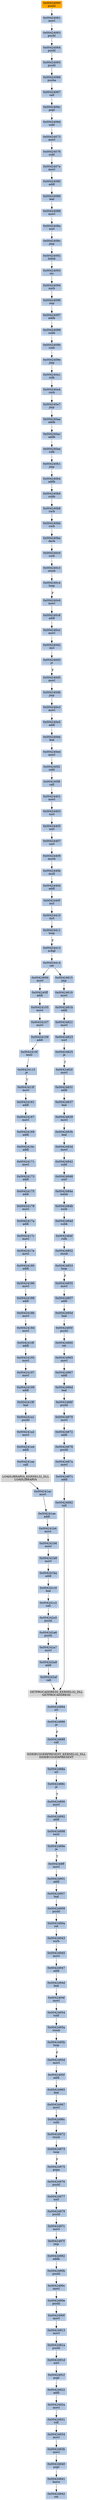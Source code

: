 strict digraph G {
	graph [bgcolor=transparent,
		name=G
	];
	node [color=lightsteelblue,
		fillcolor=lightsteelblue,
		shape=rectangle,
		style=filled
	];
	"0x00424860"	[label="0x00424860
ret"];
	"0x00424865"	[label="0x00424865
movl"];
	"0x00424860" -> "0x00424865"	[color="#000000"];
	"0x004242a9"	[label="0x004242a9
addl"];
	"0x004242af"	[label="0x004242af
call"];
	"0x004242a9" -> "0x004242af"	[color="#000000"];
	"0x0042495d"	[label="0x0042495d
movl"];
	"0x0042495f"	[label="0x0042495f
addl"];
	"0x0042495d" -> "0x0042495f"	[color="#000000"];
	GETPROCADDRESS_KERNEL32_DLL	[color=lightgrey,
		fillcolor=lightgrey,
		label="GETPROCADDRESS_KERNEL32_DLL
GETPROCADDRESS"];
	"0x004242af" -> GETPROCADDRESS_KERNEL32_DLL	[color="#000000"];
	"0x0042488a"	[label="0x0042488a
orl"];
	"0x0042488c"	[label="0x0042488c
je"];
	"0x0042488a" -> "0x0042488c"	[color="#000000"];
	"0x004240f2"	[label="0x004240f2
subl"];
	"0x004240f8"	[label="0x004240f8
call"];
	"0x004240f2" -> "0x004240f8"	[color="#000000"];
	"0x00424825"	[label="0x00424825
je"];
	"0x0042482f"	[label="0x0042482f
movl"];
	"0x00424825" -> "0x0042482f"	[color="#000000",
		label=T];
	"0x00424096"	[label="0x00424096
nop"];
	"0x00424097"	[label="0x00424097
addb"];
	"0x00424096" -> "0x00424097"	[color="#000000"];
	"0x0042410f"	[label="0x0042410f
testl"];
	"0x00424115"	[label="0x00424115
je"];
	"0x0042410f" -> "0x00424115"	[color="#000000"];
	"0x0042483d"	[label="0x0042483d
movl"];
	"0x00424842"	[label="0x00424842
subl"];
	"0x0042483d" -> "0x00424842"	[color="#000000"];
	"0x00424063"	[label="0x00424063
pushl"];
	"0x00424064"	[label="0x00424064
pushl"];
	"0x00424063" -> "0x00424064"	[color="#000000"];
	"0x00424409"	[label="0x00424409
movb"];
	"0x0042440b"	[label="0x0042440b
mull"];
	"0x00424409" -> "0x0042440b"	[color="#000000"];
	"0x00424099"	[label="0x00424099
subb"];
	"0x0042409b"	[label="0x0042409b
rorb"];
	"0x00424099" -> "0x0042409b"	[color="#000000"];
	"0x0042490b"	[label="0x0042490b
pushl"];
	"0x0042490c"	[label="0x0042490c
movl"];
	"0x0042490b" -> "0x0042490c"	[color="#000000"];
	"0x0042497c"	[label="0x0042497c
movl"];
	"0x0042497f"	[label="0x0042497f
jmp"];
	"0x0042497c" -> "0x0042497f"	[color="#000000"];
	"0x00424411"	[label="0x00424411
loop"];
	"0x00424413"	[label="0x00424413
xchgl"];
	"0x00424411" -> "0x00424413"	[color="#000000",
		label=F];
	"0x0042493b"	[label="0x0042493b
movl"];
	"0x00424940"	[label="0x00424940
popl"];
	"0x0042493b" -> "0x00424940"	[color="#000000"];
	"0x0042406c"	[label="0x0042406c
popl"];
	"0x0042406d"	[label="0x0042406d
subl"];
	"0x0042406c" -> "0x0042406d"	[color="#000000"];
	"0x00424066"	[label="0x00424066
pusha"];
	"0x00424067"	[label="0x00424067
call"];
	"0x00424066" -> "0x00424067"	[color="#000000"];
	"0x004241ae"	[label="0x004241ae
addl"];
	"0x004241b4"	[label="0x004241b4
movl"];
	"0x004241ae" -> "0x004241b4"	[color="#000000"];
	"0x004240db"	[label="0x004240db
jmp"];
	"0x004240e3"	[label="0x004240e3
movl"];
	"0x004240db" -> "0x004240e3"	[color="#000000"];
	"0x0042415f"	[label="0x0042415f
movl"];
	"0x00424115" -> "0x0042415f"	[color="#000000",
		label=T];
	"0x00424105"	[label="0x00424105
movl"];
	"0x00424107"	[label="0x00424107
movl"];
	"0x00424105" -> "0x00424107"	[color="#000000"];
	"0x004240b1"	[label="0x004240b1
jmp"];
	"0x004240b4"	[label="0x004240b4
addb"];
	"0x004240b1" -> "0x004240b4"	[color="#000000"];
	"0x004240be"	[label="0x004240be
decb"];
	"0x004240c0"	[label="0x004240c0
rorb"];
	"0x004240be" -> "0x004240c0"	[color="#000000"];
	"0x0042490e"	[label="0x0042490e
pushl"];
	"0x0042490f"	[label="0x0042490f
movl"];
	"0x0042490e" -> "0x0042490f"	[color="#000000"];
	"0x00424867"	[label="0x00424867
addl"];
	"0x0042486d"	[label="0x0042486d
leal"];
	"0x00424867" -> "0x0042486d"	[color="#000000"];
	"0x00424073"	[label="0x00424073
movl"];
	"0x0042406d" -> "0x00424073"	[color="#000000"];
	"0x00424982"	[label="0x00424982
addb"];
	"0x0042497f" -> "0x00424982"	[color="#000000"];
	"0x00424169"	[label="0x00424169
addl"];
	"0x0042416c"	[label="0x0042416c
addl"];
	"0x00424169" -> "0x0042416c"	[color="#000000"];
	"0x004240c3"	[label="0x004240c3
stosb"];
	"0x004240c4"	[label="0x004240c4
loop"];
	"0x004240c3" -> "0x004240c4"	[color="#000000"];
	"0x00424401"	[label="0x00424401
movl"];
	"0x004240f8" -> "0x00424401"	[color="#000000"];
	LOADLIBRARYA_KERNEL32_DLL	[color=lightgrey,
		fillcolor=lightgrey,
		label="LOADLIBRARYA_KERNEL32_DLL
LOADLIBRARYA"];
	"0x004241ac"	[label="0x004241ac
movl"];
	LOADLIBRARYA_KERNEL32_DLL -> "0x004241ac"	[color="#000000"];
	"0x004240fd"	[label="0x004240fd
movl"];
	"0x004240ff"	[label="0x004240ff
addl"];
	"0x004240fd" -> "0x004240ff"	[color="#000000"];
	"0x00424898"	[label="0x00424898
testl"];
	"0x0042489e"	[label="0x0042489e
je"];
	"0x00424898" -> "0x0042489e"	[color="#000000"];
	"0x00424167"	[label="0x00424167
movl"];
	"0x00424167" -> "0x00424169"	[color="#000000"];
	"0x0042486f"	[label="0x0042486f
pushl"];
	"0x0042486d" -> "0x0042486f"	[color="#000000"];
	"0x00424901"	[label="0x00424901
addl"];
	"0x00424907"	[label="0x00424907
leal"];
	"0x00424901" -> "0x00424907"	[color="#000000"];
	"0x00424197"	[label="0x00424197
movl"];
	"0x00424199"	[label="0x00424199
addl"];
	"0x00424197" -> "0x00424199"	[color="#000000"];
	"0x004240ae"	[label="0x004240ae
rolb"];
	"0x004240ae" -> "0x004240b1"	[color="#000000"];
	"0x00424175"	[label="0x00424175
addl"];
	"0x00424178"	[label="0x00424178
movl"];
	"0x00424175" -> "0x00424178"	[color="#000000"];
	"0x00424886"	[label="0x00424886
je"];
	"0x00424888"	[label="0x00424888
call"];
	"0x00424886" -> "0x00424888"	[color="#000000",
		label=F];
	"0x00424976"	[label="0x00424976
pushl"];
	"0x00424977"	[label="0x00424977
xorl"];
	"0x00424976" -> "0x00424977"	[color="#000000"];
	"0x0042417e"	[label="0x0042417e
movl"];
	"0x00424180"	[label="0x00424180
addl"];
	"0x0042417e" -> "0x00424180"	[color="#000000"];
	"0x004240e5"	[label="0x004240e5
addl"];
	"0x004240eb"	[label="0x004240eb
leal"];
	"0x004240e5" -> "0x004240eb"	[color="#000000"];
	"0x00424078"	[label="0x00424078
subl"];
	"0x00424073" -> "0x00424078"	[color="#000000"];
	"0x004240d5"	[label="0x004240d5
movl"];
	"0x004240d5" -> "0x004240db"	[color="#000000"];
	"0x0042440f"	[label="0x0042440f
incl"];
	"0x00424410"	[label="0x00424410
incl"];
	"0x0042440f" -> "0x00424410"	[color="#000000"];
	"0x004240c6"	[label="0x004240c6
movl"];
	"0x004240c8"	[label="0x004240c8
addl"];
	"0x004240c6" -> "0x004240c8"	[color="#000000"];
	"0x00424947"	[label="0x00424947
addl"];
	"0x0042494d"	[label="0x0042494d
leal"];
	"0x00424947" -> "0x0042494d"	[color="#000000"];
	"0x00424979"	[label="0x00424979
pushl"];
	"0x00424979" -> "0x0042497c"	[color="#000000"];
	"0x00424403"	[label="0x00424403
xorl"];
	"0x00424405"	[label="0x00424405
xorl"];
	"0x00424403" -> "0x00424405"	[color="#000000"];
	"0x004241ba"	[label="0x004241ba
addl"];
	"0x004241c0"	[label="0x004241c0
leal"];
	"0x004241ba" -> "0x004241c0"	[color="#000000"];
	"0x004240d2"	[label="0x004240d2
incl"];
	"0x004240d3"	[label="0x004240d3
js"];
	"0x004240d2" -> "0x004240d3"	[color="#000000"];
	"0x00424161"	[label="0x00424161
addl"];
	"0x00424161" -> "0x00424167"	[color="#000000"];
	"0x0042440d"	[label="0x0042440d
addl"];
	"0x0042440b" -> "0x0042440d"	[color="#000000"];
	"0x004240ac"	[label="0x004240ac
addb"];
	"0x004240ac" -> "0x004240ae"	[color="#000000"];
	ISDEBUGGERPRESENT_KERNEL32_DLL	[color=lightgrey,
		fillcolor=lightgrey,
		label="ISDEBUGGERPRESENT_KERNEL32_DLL
ISDEBUGGERPRESENT"];
	ISDEBUGGERPRESENT_KERNEL32_DLL -> "0x0042488a"	[color="#000000"];
	"0x00424188"	[label="0x00424188
addl"];
	"0x0042418b"	[label="0x0042418b
movl"];
	"0x00424188" -> "0x0042418b"	[color="#000000"];
	"0x00424982" -> "0x0042490b"	[color="#000000"];
	"0x0042418d"	[label="0x0042418d
movl"];
	"0x0042418b" -> "0x0042418d"	[color="#000000"];
	"0x0042415f" -> "0x00424161"	[color="#000000"];
	"0x00424941"	[label="0x00424941
leave"];
	"0x00424942"	[label="0x00424942
ret"];
	"0x00424941" -> "0x00424942"	[color="#000000"];
	"0x004240aa"	[label="0x004240aa
addb"];
	"0x004240aa" -> "0x004240ac"	[color="#000000"];
	"0x0042419f"	[label="0x0042419f
leal"];
	"0x00424199" -> "0x0042419f"	[color="#000000"];
	"0x00424890"	[label="0x00424890
movl"];
	"0x00424892"	[label="0x00424892
addl"];
	"0x00424890" -> "0x00424892"	[color="#000000"];
	"0x004248ff"	[label="0x004248ff
movl"];
	"0x0042489e" -> "0x004248ff"	[color="#000000",
		label=T];
	"0x004240e3" -> "0x004240e5"	[color="#000000"];
	"0x004240b6"	[label="0x004240b6
subb"];
	"0x004240b4" -> "0x004240b6"	[color="#000000"];
	"0x00424173"	[label="0x00424173
addl"];
	"0x00424173" -> "0x00424175"	[color="#000000"];
	"0x004240c0" -> "0x004240c3"	[color="#000000"];
	"0x00424913"	[label="0x00424913
movl"];
	"0x0042491a"	[label="0x0042491a
pushl"];
	"0x00424913" -> "0x0042491a"	[color="#000000"];
	"0x00424853"	[label="0x00424853
loop"];
	"0x00424855"	[label="0x00424855
movl"];
	"0x00424853" -> "0x00424855"	[color="#000000",
		label=F];
	"0x00424967"	[label="0x00424967
movl"];
	"0x0042496c"	[label="0x0042496c
subl"];
	"0x00424967" -> "0x0042496c"	[color="#000000"];
	"0x004240d3" -> "0x004240d5"	[color="#000000",
		label=F];
	"0x004241b6"	[label="0x004241b6
movl"];
	"0x004241b4" -> "0x004241b6"	[color="#000000"];
	"0x00424837"	[label="0x00424837
leal"];
	"0x00424839"	[label="0x00424839
movl"];
	"0x00424837" -> "0x00424839"	[color="#000000"];
	"0x00424909"	[label="0x00424909
pushl"];
	"0x0042490a"	[label="0x0042490a
ret"];
	"0x00424909" -> "0x0042490a"	[color="#000000"];
	"0x00424092"	[label="0x00424092
lodsb"];
	"0x00424093"	[label="0x00424093
stc"];
	"0x00424092" -> "0x00424093"	[color="#000000"];
	"0x00424848"	[label="0x00424848
xorl"];
	"0x00424842" -> "0x00424848"	[color="#000000"];
	"0x00424943"	[label="0x00424943
xorb"];
	"0x0042490a" -> "0x00424943"	[color="#000000"];
	"0x004248ff" -> "0x00424901"	[color="#000000"];
	"0x00424870"	[label="0x00424870
movl"];
	"0x0042486f" -> "0x00424870"	[color="#000000"];
	"0x004242a6"	[label="0x004242a6
pushl"];
	"0x004242a7"	[label="0x004242a7
movl"];
	"0x004242a6" -> "0x004242a7"	[color="#000000"];
	"0x004241ac" -> "0x004241ae"	[color="#000000"];
	"0x0042494f"	[label="0x0042494f
movl"];
	"0x0042494d" -> "0x0042494f"	[color="#000000"];
	"0x0042484d"	[label="0x0042484d
subb"];
	"0x0042484f"	[label="0x0042484f
rolb"];
	"0x0042484d" -> "0x0042484f"	[color="#000000"];
	"0x00424061"	[label="0x00424061
movl"];
	"0x00424061" -> "0x00424063"	[color="#000000"];
	"0x004242a7" -> "0x004242a9"	[color="#000000"];
	"0x0042488c" -> "0x00424890"	[color="#000000",
		label=T];
	"0x00424109"	[label="0x00424109
addl"];
	"0x00424107" -> "0x00424109"	[color="#000000"];
	"0x004240ff" -> "0x00424105"	[color="#000000"];
	"0x00424088"	[label="0x00424088
movl"];
	"0x0042408a"	[label="0x0042408a
xorl"];
	"0x00424088" -> "0x0042408a"	[color="#000000"];
	"0x00424857"	[label="0x00424857
addl"];
	"0x00424855" -> "0x00424857"	[color="#000000"];
	"0x00424823"	[label="0x00424823
xorl"];
	"0x00424823" -> "0x00424825"	[color="#000000"];
	"0x004241a2"	[label="0x004241a2
movl"];
	"0x004241a4"	[label="0x004241a4
addl"];
	"0x004241a2" -> "0x004241a4"	[color="#000000"];
	"0x00424965"	[label="0x00424965
leal"];
	"0x00424965" -> "0x00424967"	[color="#000000"];
	"0x00424954"	[label="0x00424954
subl"];
	"0x0042494f" -> "0x00424954"	[color="#000000"];
	"0x00424972"	[label="0x00424972
stosb"];
	"0x0042496c" -> "0x00424972"	[color="#000000"];
	"0x00424094"	[label="0x00424094
xorb"];
	"0x00424093" -> "0x00424094"	[color="#000000"];
	"0x0042485d"	[label="0x0042485d
leal"];
	"0x0042485f"	[label="0x0042485f
pushl"];
	"0x0042485d" -> "0x0042485f"	[color="#000000"];
	"0x004240b8"	[label="0x004240b8
rorb"];
	"0x004240bb"	[label="0x004240bb
rorb"];
	"0x004240b8" -> "0x004240bb"	[color="#000000"];
	"0x00424819"	[label="0x00424819
movl"];
	"0x0042481b"	[label="0x0042481b
addl"];
	"0x00424819" -> "0x0042481b"	[color="#000000"];
	"0x00424934"	[label="0x00424934
movl"];
	"0x00424934" -> "0x0042493b"	[color="#000000"];
	"0x004240c4" -> "0x004240c6"	[color="#000000",
		label=F];
	"0x00424821"	[label="0x00424821
movl"];
	"0x00424821" -> "0x00424823"	[color="#000000"];
	"0x00424945"	[label="0x00424945
movl"];
	"0x00424945" -> "0x00424947"	[color="#000000"];
	"0x004240ce"	[label="0x004240ce
movl"];
	"0x004240ce" -> "0x004240d2"	[color="#000000"];
	"0x004240a7"	[label="0x004240a7
jmp"];
	"0x004240a7" -> "0x004240aa"	[color="#000000"];
	"0x0042495a"	[label="0x0042495a
stosb"];
	"0x0042495b"	[label="0x0042495b
loop"];
	"0x0042495a" -> "0x0042495b"	[color="#000000"];
	"0x0042483b"	[label="0x0042483b
leal"];
	"0x00424839" -> "0x0042483b"	[color="#000000"];
	"0x004240a1"	[label="0x004240a1
rolb"];
	"0x004240a4"	[label="0x004240a4
rorb"];
	"0x004240a1" -> "0x004240a4"	[color="#000000"];
	"0x00424882"	[label="0x00424882
call"];
	"0x00424882" -> GETPROCADDRESS_KERNEL32_DLL	[color="#000000"];
	"0x00424852"	[label="0x00424852
stosb"];
	"0x00424852" -> "0x00424853"	[color="#000000"];
	"0x0042495f" -> "0x00424965"	[color="#000000"];
	"0x00424401" -> "0x00424403"	[color="#000000"];
	"0x0042440d" -> "0x0042440f"	[color="#000000"];
	"0x0042487c"	[label="0x0042487c
addl"];
	"0x0042487c" -> "0x00424882"	[color="#000000"];
	"0x00424065"	[label="0x00424065
pushl"];
	"0x00424064" -> "0x00424065"	[color="#000000"];
	"0x0042418f"	[label="0x0042418f
addl"];
	"0x0042418d" -> "0x0042418f"	[color="#000000"];
	"0x00424907" -> "0x00424909"	[color="#000000"];
	"0x00424171"	[label="0x00424171
movl"];
	"0x00424171" -> "0x00424173"	[color="#000000"];
	"0x0042492a"	[label="0x0042492a
movl"];
	"0x00424931"	[label="0x00424931
roll"];
	"0x0042492a" -> "0x00424931"	[color="#000000"];
	"0x0042407e"	[label="0x0042407e
movl"];
	"0x00424080"	[label="0x00424080
addl"];
	"0x0042407e" -> "0x00424080"	[color="#000000"];
	"0x00424065" -> "0x00424066"	[color="#000000"];
	"0x00424878"	[label="0x00424878
pushl"];
	"0x0042487a"	[label="0x0042487a
movl"];
	"0x00424878" -> "0x0042487a"	[color="#000000"];
	"0x00424865" -> "0x00424867"	[color="#000000"];
	"0x00424872"	[label="0x00424872
addl"];
	"0x00424872" -> "0x00424878"	[color="#000000"];
	"0x004240c8" -> "0x004240ce"	[color="#000000"];
	"0x004241c2"	[label="0x004241c2
call"];
	"0x004242a5"	[label="0x004242a5
pushl"];
	"0x004241c2" -> "0x004242a5"	[color="#000000"];
	"0x00424884"	[label="0x00424884
orl"];
	GETPROCADDRESS_KERNEL32_DLL -> "0x00424884"	[color="#000000"];
	"0x00424884" -> "0x00424886"	[color="#000000"];
	"0x00424922"	[label="0x00424922
addl"];
	"0x00424922" -> "0x0042492a"	[color="#000000"];
	"0x00424892" -> "0x00424898"	[color="#000000"];
	"0x00424888" -> ISDEBUGGERPRESENT_KERNEL32_DLL	[color="#000000"];
	"0x00424414"	[label="0x00424414
ret"];
	"0x00424414" -> "0x004240fd"	[color="#000000"];
	"0x00424815"	[label="0x00424815
jmp"];
	"0x00424414" -> "0x00424815"	[color="#000000"];
	"0x004241a1"	[label="0x004241a1
pushl"];
	"0x0042419f" -> "0x004241a1"	[color="#000000"];
	"0x0042484f" -> "0x00424852"	[color="#000000"];
	"0x0042483b" -> "0x0042483d"	[color="#000000"];
	"0x0042417a"	[label="0x0042417a
addl"];
	"0x00424178" -> "0x0042417a"	[color="#000000"];
	"0x00424857" -> "0x0042485d"	[color="#000000"];
	"0x00424195"	[label="0x00424195
movl"];
	"0x00424195" -> "0x00424197"	[color="#000000"];
	"0x004241c0" -> "0x004241c2"	[color="#000000"];
	"0x00424407"	[label="0x00424407
xorl"];
	"0x00424405" -> "0x00424407"	[color="#000000"];
	"0x004241a1" -> "0x004241a2"	[color="#000000"];
	"0x0042485f" -> "0x00424860"	[color="#000000"];
	"0x0042408c"	[label="0x0042408c
jmp"];
	"0x0042408c" -> "0x00424092"	[color="#000000"];
	"0x004241b8"	[label="0x004241b8
movl"];
	"0x004241b8" -> "0x004241ba"	[color="#000000"];
	"0x00424109" -> "0x0042410f"	[color="#000000"];
	"0x00424186"	[label="0x00424186
movl"];
	"0x00424180" -> "0x00424186"	[color="#000000"];
	"0x00424067" -> "0x0042406c"	[color="#000000"];
	"0x00424931" -> "0x00424934"	[color="#000000"];
	"0x004240ed"	[label="0x004240ed
movl"];
	"0x004240eb" -> "0x004240ed"	[color="#000000"];
	"0x00424097" -> "0x00424099"	[color="#000000"];
	"0x0042484a"	[label="0x0042484a
lodsb"];
	"0x0042484b"	[label="0x0042484b
xorb"];
	"0x0042484a" -> "0x0042484b"	[color="#000000"];
	"0x004240a4" -> "0x004240a7"	[color="#000000"];
	"0x0042490f" -> "0x00424913"	[color="#000000"];
	"0x00424973"	[label="0x00424973
loop"];
	"0x00424975"	[label="0x00424975
popa"];
	"0x00424973" -> "0x00424975"	[color="#000000",
		label=F];
	"0x0042416c" -> "0x00424171"	[color="#000000"];
	"0x004240ed" -> "0x004240f2"	[color="#000000"];
	"0x00424060"	[color=lightgrey,
		fillcolor=orange,
		label="0x00424060
pushl"];
	"0x00424060" -> "0x00424061"	[color="#000000"];
	"0x0042495b" -> "0x0042495d"	[color="#000000",
		label=F];
	"0x004240b6" -> "0x004240b8"	[color="#000000"];
	"0x0042481b" -> "0x00424821"	[color="#000000"];
	"0x0042417c"	[label="0x0042417c
movl"];
	"0x0042417a" -> "0x0042417c"	[color="#000000"];
	"0x00424815" -> "0x00424819"	[color="#000000"];
	"0x00424078" -> "0x0042407e"	[color="#000000"];
	"0x0042490c" -> "0x0042490e"	[color="#000000"];
	"0x0042408a" -> "0x0042408c"	[color="#000000"];
	"0x0042417c" -> "0x0042417e"	[color="#000000"];
	"0x00424186" -> "0x00424188"	[color="#000000"];
	"0x00424086"	[label="0x00424086
leal"];
	"0x00424086" -> "0x00424088"	[color="#000000"];
	"0x00424977" -> "0x00424979"	[color="#000000"];
	"0x004242a5" -> "0x004242a6"	[color="#000000"];
	"0x00424410" -> "0x00424411"	[color="#000000"];
	"0x004241aa"	[label="0x004241aa
call"];
	"0x004241aa" -> LOADLIBRARYA_KERNEL32_DLL	[color="#000000"];
	"0x00424975" -> "0x00424976"	[color="#000000"];
	"0x00424972" -> "0x00424973"	[color="#000000"];
	"0x00424940" -> "0x00424941"	[color="#000000"];
	"0x00424080" -> "0x00424086"	[color="#000000"];
	"0x0042487a" -> "0x0042487c"	[color="#000000"];
	"0x004240bb" -> "0x004240be"	[color="#000000"];
	"0x0042491f"	[label="0x0042491f
popl"];
	"0x0042491f" -> "0x00424922"	[color="#000000"];
	"0x00424413" -> "0x00424414"	[color="#000000"];
	"0x00424407" -> "0x00424409"	[color="#000000"];
	"0x0042409e"	[label="0x0042409e
jmp"];
	"0x0042409b" -> "0x0042409e"	[color="#000000"];
	"0x0042491d"	[label="0x0042491d
xorl"];
	"0x0042491d" -> "0x0042491f"	[color="#000000"];
	"0x0042491a" -> "0x0042491d"	[color="#000000"];
	"0x00424831"	[label="0x00424831
addl"];
	"0x00424831" -> "0x00424837"	[color="#000000"];
	"0x004241a4" -> "0x004241aa"	[color="#000000"];
	"0x0042482f" -> "0x00424831"	[color="#000000"];
	"0x00424954" -> "0x0042495a"	[color="#000000"];
	"0x004241b6" -> "0x004241b8"	[color="#000000"];
	"0x00424094" -> "0x00424096"	[color="#000000"];
	"0x00424870" -> "0x00424872"	[color="#000000"];
	"0x0042484b" -> "0x0042484d"	[color="#000000"];
	"0x00424943" -> "0x00424945"	[color="#000000"];
	"0x00424848" -> "0x0042484a"	[color="#000000"];
	"0x0042418f" -> "0x00424195"	[color="#000000"];
	"0x0042409e" -> "0x004240a1"	[color="#000000"];
}
